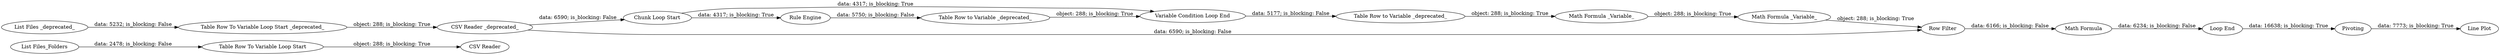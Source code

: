 digraph {
	"-254600287792240072_42" [label="List Files_Folders"]
	"-254600287792240072_2" [label="Table Row To Variable Loop Start _deprecated_"]
	"7855678886425900519_3" [label="Chunk Loop Start"]
	"-254600287792240072_4" [label="Loop End"]
	"-254600287792240072_43" [label="Table Row To Variable Loop Start"]
	"7855678886425900519_18" [label="Table Row to Variable _deprecated_"]
	"7855678886425900519_22" [label="Variable Condition Loop End"]
	"7855678886425900519_9" [label="Rule Engine"]
	"7855678886425900519_10" [label="Table Row to Variable _deprecated_"]
	"7855678886425900519_23" [label="Math Formula _Variable_"]
	"-254600287792240072_36" [label=Pivoting]
	"-254600287792240072_37" [label="Math Formula"]
	"-254600287792240072_1" [label="List Files _deprecated_"]
	"-254600287792240072_44" [label="CSV Reader"]
	"-254600287792240072_13" [label="Row Filter"]
	"-254600287792240072_35" [label="Line Plot"]
	"-254600287792240072_12" [label="CSV Reader _deprecated_"]
	"7855678886425900519_11" [label="Math Formula _Variable_"]
	"-254600287792240072_36" -> "-254600287792240072_35" [label="data: 7773; is_blocking: True"]
	"7855678886425900519_3" -> "7855678886425900519_9" [label="data: 4317; is_blocking: True"]
	"7855678886425900519_10" -> "7855678886425900519_11" [label="object: 288; is_blocking: True"]
	"7855678886425900519_3" -> "7855678886425900519_22" [label="data: 4317; is_blocking: True"]
	"-254600287792240072_42" -> "-254600287792240072_43" [label="data: 2478; is_blocking: False"]
	"7855678886425900519_11" -> "7855678886425900519_23" [label="object: 288; is_blocking: True"]
	"7855678886425900519_22" -> "7855678886425900519_10" [label="data: 5177; is_blocking: False"]
	"-254600287792240072_2" -> "-254600287792240072_12" [label="object: 288; is_blocking: True"]
	"-254600287792240072_12" -> "-254600287792240072_13" [label="data: 6590; is_blocking: False"]
	"7855678886425900519_23" -> "-254600287792240072_13" [label="object: 288; is_blocking: True"]
	"-254600287792240072_1" -> "-254600287792240072_2" [label="data: 5232; is_blocking: False"]
	"-254600287792240072_13" -> "-254600287792240072_37" [label="data: 6166; is_blocking: False"]
	"-254600287792240072_12" -> "7855678886425900519_3" [label="data: 6590; is_blocking: False"]
	"-254600287792240072_37" -> "-254600287792240072_4" [label="data: 6234; is_blocking: False"]
	"-254600287792240072_43" -> "-254600287792240072_44" [label="object: 288; is_blocking: True"]
	"7855678886425900519_9" -> "7855678886425900519_18" [label="data: 5750; is_blocking: False"]
	"7855678886425900519_18" -> "7855678886425900519_22" [label="object: 288; is_blocking: True"]
	"-254600287792240072_4" -> "-254600287792240072_36" [label="data: 16638; is_blocking: True"]
	rankdir=LR
}
